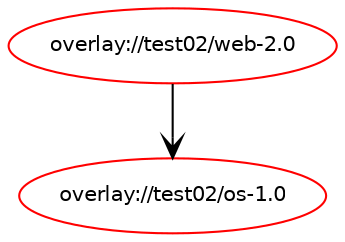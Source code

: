 digraph prolog {

newrank=true;
concentrate=true;
compound=true;
graph [rankdir=TD];#, ranksep=2.5, nodesep=0.2];
edge  [arrowhead=vee];
node  [fontname=Helvetica,fontsize=10];

"overlay://test02/web-2.0" [color=red, href="../test02/web-2.0-depend.svg"];
"overlay://test02/web-2.0" -> "overlay://test02/os-1.0"
"overlay://test02/os-1.0" [color=red, href="../test02/os-1.0-depend.svg"];
}
